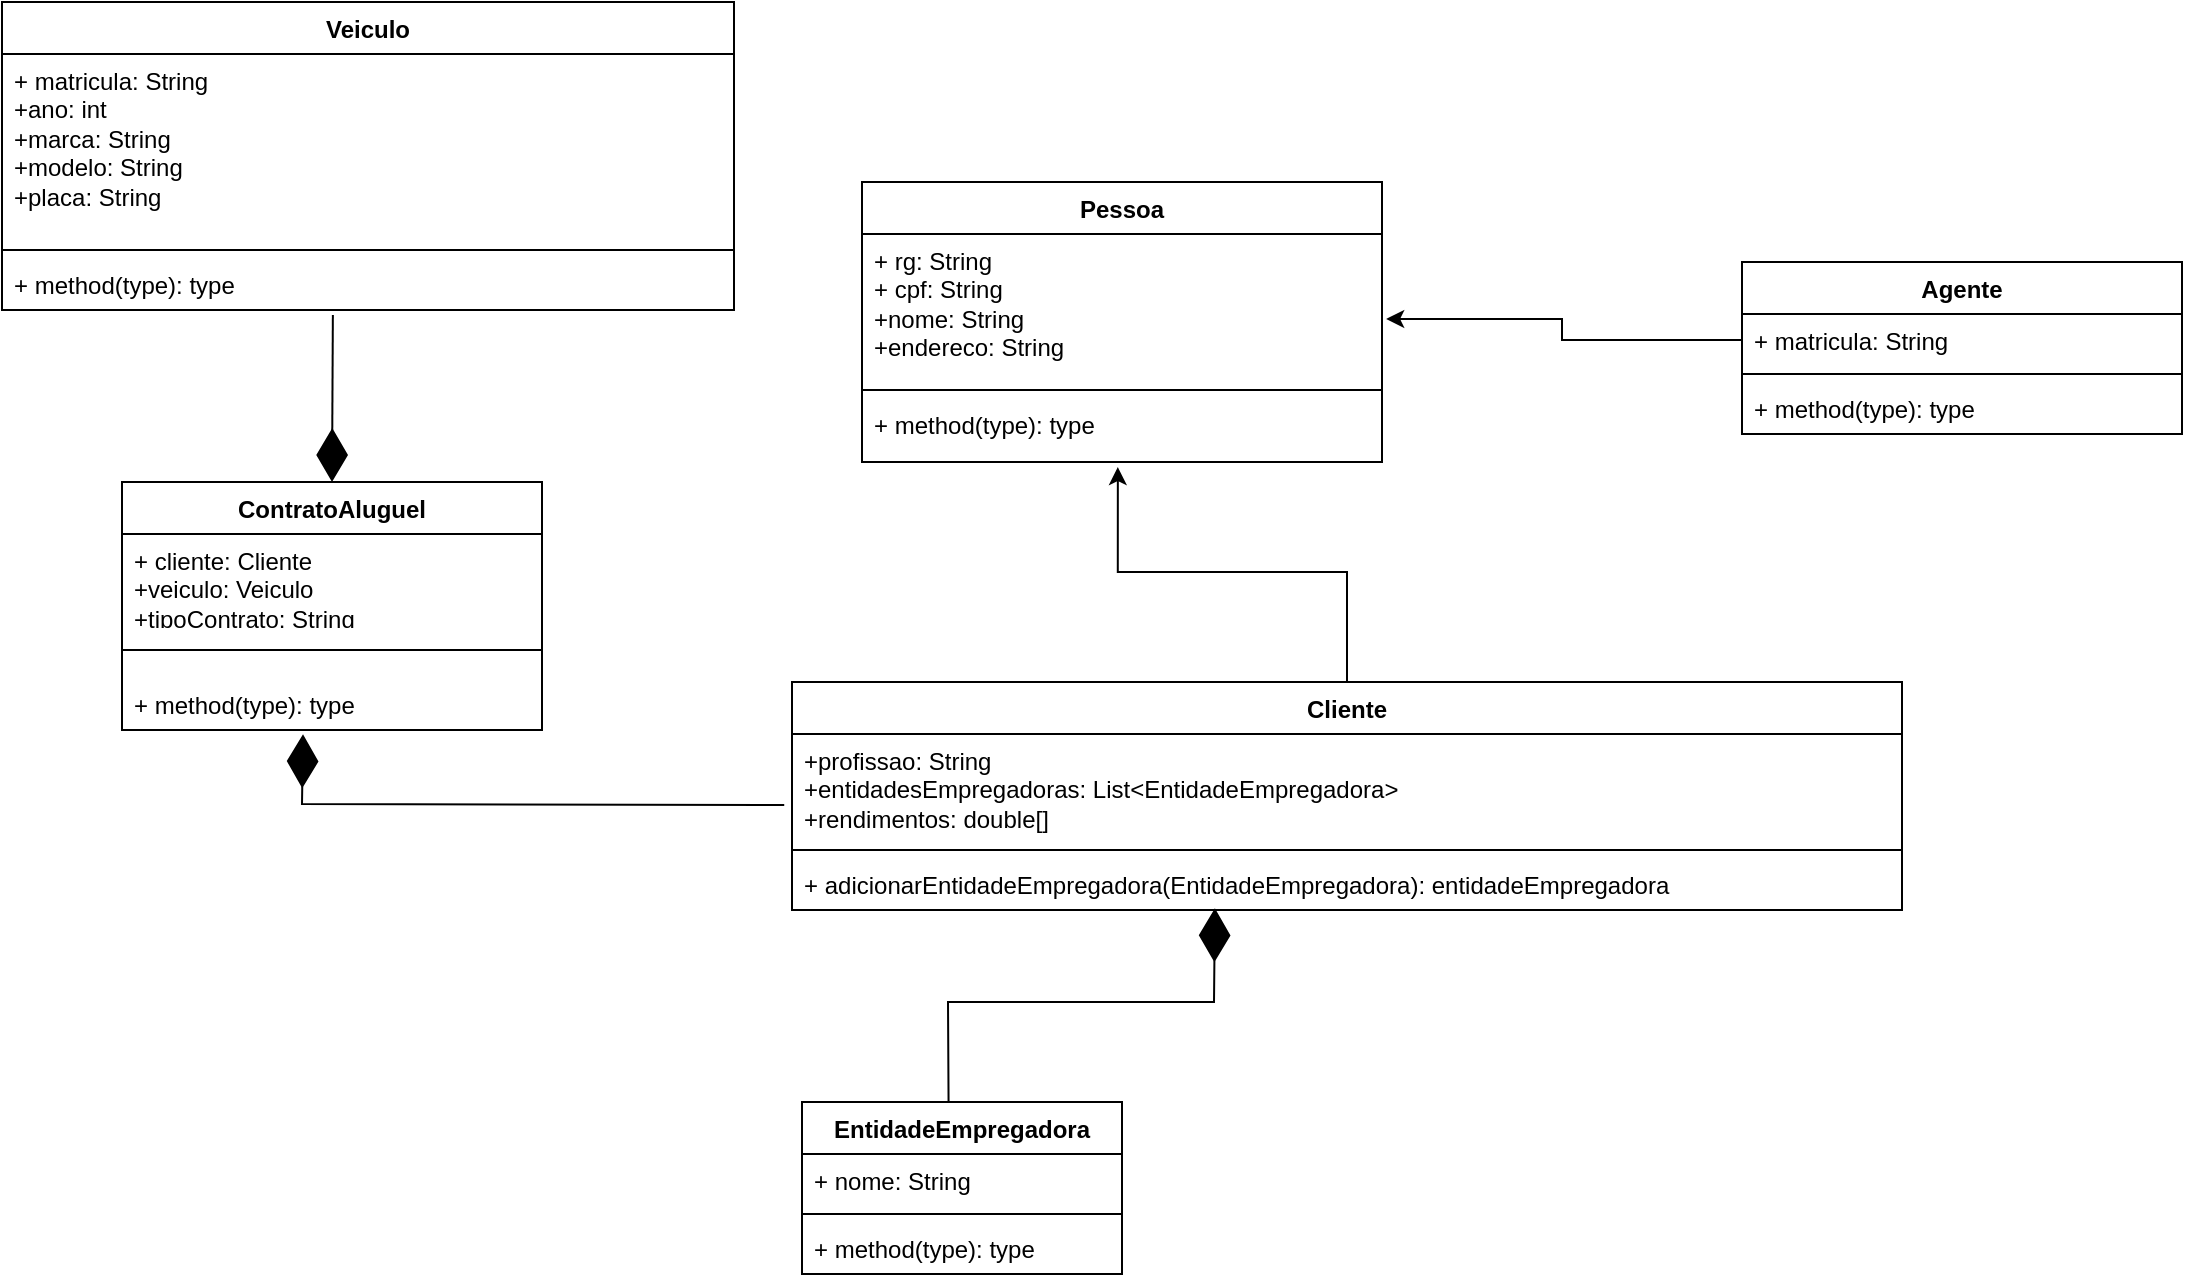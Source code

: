 <mxfile version="21.7.4" type="device">
  <diagram id="C5RBs43oDa-KdzZeNtuy" name="Page-1">
    <mxGraphModel dx="2336" dy="823" grid="1" gridSize="10" guides="1" tooltips="1" connect="1" arrows="1" fold="1" page="1" pageScale="1" pageWidth="827" pageHeight="1169" math="0" shadow="0">
      <root>
        <mxCell id="WIyWlLk6GJQsqaUBKTNV-0" />
        <mxCell id="WIyWlLk6GJQsqaUBKTNV-1" parent="WIyWlLk6GJQsqaUBKTNV-0" />
        <mxCell id="5C9xTrscQxAESrCp_Ek5-0" value="Pessoa" style="swimlane;fontStyle=1;align=center;verticalAlign=top;childLayout=stackLayout;horizontal=1;startSize=26;horizontalStack=0;resizeParent=1;resizeParentMax=0;resizeLast=0;collapsible=1;marginBottom=0;whiteSpace=wrap;html=1;" vertex="1" parent="WIyWlLk6GJQsqaUBKTNV-1">
          <mxGeometry x="140" y="110" width="260" height="140" as="geometry" />
        </mxCell>
        <mxCell id="5C9xTrscQxAESrCp_Ek5-1" value="+ rg: String&lt;br&gt;+ cpf: String&lt;br&gt;+nome: String&lt;br&gt;+endereco: String" style="text;strokeColor=none;fillColor=none;align=left;verticalAlign=top;spacingLeft=4;spacingRight=4;overflow=hidden;rotatable=0;points=[[0,0.5],[1,0.5]];portConstraint=eastwest;whiteSpace=wrap;html=1;" vertex="1" parent="5C9xTrscQxAESrCp_Ek5-0">
          <mxGeometry y="26" width="260" height="74" as="geometry" />
        </mxCell>
        <mxCell id="5C9xTrscQxAESrCp_Ek5-2" value="" style="line;strokeWidth=1;fillColor=none;align=left;verticalAlign=middle;spacingTop=-1;spacingLeft=3;spacingRight=3;rotatable=0;labelPosition=right;points=[];portConstraint=eastwest;strokeColor=inherit;" vertex="1" parent="5C9xTrscQxAESrCp_Ek5-0">
          <mxGeometry y="100" width="260" height="8" as="geometry" />
        </mxCell>
        <mxCell id="5C9xTrscQxAESrCp_Ek5-3" value="+ method(type): type" style="text;strokeColor=none;fillColor=none;align=left;verticalAlign=top;spacingLeft=4;spacingRight=4;overflow=hidden;rotatable=0;points=[[0,0.5],[1,0.5]];portConstraint=eastwest;whiteSpace=wrap;html=1;" vertex="1" parent="5C9xTrscQxAESrCp_Ek5-0">
          <mxGeometry y="108" width="260" height="32" as="geometry" />
        </mxCell>
        <mxCell id="5C9xTrscQxAESrCp_Ek5-8" style="edgeStyle=orthogonalEdgeStyle;rounded=0;orthogonalLoop=1;jettySize=auto;html=1;entryX=0.492;entryY=1.08;entryDx=0;entryDy=0;entryPerimeter=0;" edge="1" parent="WIyWlLk6GJQsqaUBKTNV-1" source="5C9xTrscQxAESrCp_Ek5-4" target="5C9xTrscQxAESrCp_Ek5-3">
          <mxGeometry relative="1" as="geometry">
            <mxPoint x="270" y="280" as="targetPoint" />
            <Array as="points">
              <mxPoint x="382" y="305" />
              <mxPoint x="268" y="305" />
            </Array>
          </mxGeometry>
        </mxCell>
        <mxCell id="5C9xTrscQxAESrCp_Ek5-4" value="Cliente" style="swimlane;fontStyle=1;align=center;verticalAlign=top;childLayout=stackLayout;horizontal=1;startSize=26;horizontalStack=0;resizeParent=1;resizeParentMax=0;resizeLast=0;collapsible=1;marginBottom=0;whiteSpace=wrap;html=1;" vertex="1" parent="WIyWlLk6GJQsqaUBKTNV-1">
          <mxGeometry x="105" y="360" width="555" height="114" as="geometry" />
        </mxCell>
        <mxCell id="5C9xTrscQxAESrCp_Ek5-5" value="+profissao: String&lt;br&gt;+entidadesEmpregadoras: List&amp;lt;EntidadeEmpregadora&amp;gt;&lt;br&gt;+rendimentos: double[]" style="text;strokeColor=none;fillColor=none;align=left;verticalAlign=top;spacingLeft=4;spacingRight=4;overflow=hidden;rotatable=0;points=[[0,0.5],[1,0.5]];portConstraint=eastwest;whiteSpace=wrap;html=1;" vertex="1" parent="5C9xTrscQxAESrCp_Ek5-4">
          <mxGeometry y="26" width="555" height="54" as="geometry" />
        </mxCell>
        <mxCell id="5C9xTrscQxAESrCp_Ek5-6" value="" style="line;strokeWidth=1;fillColor=none;align=left;verticalAlign=middle;spacingTop=-1;spacingLeft=3;spacingRight=3;rotatable=0;labelPosition=right;points=[];portConstraint=eastwest;strokeColor=inherit;" vertex="1" parent="5C9xTrscQxAESrCp_Ek5-4">
          <mxGeometry y="80" width="555" height="8" as="geometry" />
        </mxCell>
        <mxCell id="5C9xTrscQxAESrCp_Ek5-7" value="+ adicionarEntidadeEmpregadora(EntidadeEmpregadora): entidadeEmpregadora" style="text;strokeColor=none;fillColor=none;align=left;verticalAlign=top;spacingLeft=4;spacingRight=4;overflow=hidden;rotatable=0;points=[[0,0.5],[1,0.5]];portConstraint=eastwest;whiteSpace=wrap;html=1;" vertex="1" parent="5C9xTrscQxAESrCp_Ek5-4">
          <mxGeometry y="88" width="555" height="26" as="geometry" />
        </mxCell>
        <mxCell id="5C9xTrscQxAESrCp_Ek5-9" value="Agente" style="swimlane;fontStyle=1;align=center;verticalAlign=top;childLayout=stackLayout;horizontal=1;startSize=26;horizontalStack=0;resizeParent=1;resizeParentMax=0;resizeLast=0;collapsible=1;marginBottom=0;whiteSpace=wrap;html=1;" vertex="1" parent="WIyWlLk6GJQsqaUBKTNV-1">
          <mxGeometry x="580" y="150" width="220" height="86" as="geometry" />
        </mxCell>
        <mxCell id="5C9xTrscQxAESrCp_Ek5-10" value="+ matricula: String" style="text;strokeColor=none;fillColor=none;align=left;verticalAlign=top;spacingLeft=4;spacingRight=4;overflow=hidden;rotatable=0;points=[[0,0.5],[1,0.5]];portConstraint=eastwest;whiteSpace=wrap;html=1;" vertex="1" parent="5C9xTrscQxAESrCp_Ek5-9">
          <mxGeometry y="26" width="220" height="26" as="geometry" />
        </mxCell>
        <mxCell id="5C9xTrscQxAESrCp_Ek5-11" value="" style="line;strokeWidth=1;fillColor=none;align=left;verticalAlign=middle;spacingTop=-1;spacingLeft=3;spacingRight=3;rotatable=0;labelPosition=right;points=[];portConstraint=eastwest;strokeColor=inherit;" vertex="1" parent="5C9xTrscQxAESrCp_Ek5-9">
          <mxGeometry y="52" width="220" height="8" as="geometry" />
        </mxCell>
        <mxCell id="5C9xTrscQxAESrCp_Ek5-12" value="+ method(type): type" style="text;strokeColor=none;fillColor=none;align=left;verticalAlign=top;spacingLeft=4;spacingRight=4;overflow=hidden;rotatable=0;points=[[0,0.5],[1,0.5]];portConstraint=eastwest;whiteSpace=wrap;html=1;" vertex="1" parent="5C9xTrscQxAESrCp_Ek5-9">
          <mxGeometry y="60" width="220" height="26" as="geometry" />
        </mxCell>
        <mxCell id="5C9xTrscQxAESrCp_Ek5-13" style="edgeStyle=orthogonalEdgeStyle;rounded=0;orthogonalLoop=1;jettySize=auto;html=1;entryX=1.008;entryY=0.574;entryDx=0;entryDy=0;entryPerimeter=0;" edge="1" parent="WIyWlLk6GJQsqaUBKTNV-1" source="5C9xTrscQxAESrCp_Ek5-10" target="5C9xTrscQxAESrCp_Ek5-1">
          <mxGeometry relative="1" as="geometry" />
        </mxCell>
        <mxCell id="5C9xTrscQxAESrCp_Ek5-14" value="EntidadeEmpregadora" style="swimlane;fontStyle=1;align=center;verticalAlign=top;childLayout=stackLayout;horizontal=1;startSize=26;horizontalStack=0;resizeParent=1;resizeParentMax=0;resizeLast=0;collapsible=1;marginBottom=0;whiteSpace=wrap;html=1;" vertex="1" parent="WIyWlLk6GJQsqaUBKTNV-1">
          <mxGeometry x="110" y="570" width="160" height="86" as="geometry" />
        </mxCell>
        <mxCell id="5C9xTrscQxAESrCp_Ek5-15" value="+ nome: String" style="text;strokeColor=none;fillColor=none;align=left;verticalAlign=top;spacingLeft=4;spacingRight=4;overflow=hidden;rotatable=0;points=[[0,0.5],[1,0.5]];portConstraint=eastwest;whiteSpace=wrap;html=1;" vertex="1" parent="5C9xTrscQxAESrCp_Ek5-14">
          <mxGeometry y="26" width="160" height="26" as="geometry" />
        </mxCell>
        <mxCell id="5C9xTrscQxAESrCp_Ek5-16" value="" style="line;strokeWidth=1;fillColor=none;align=left;verticalAlign=middle;spacingTop=-1;spacingLeft=3;spacingRight=3;rotatable=0;labelPosition=right;points=[];portConstraint=eastwest;strokeColor=inherit;" vertex="1" parent="5C9xTrscQxAESrCp_Ek5-14">
          <mxGeometry y="52" width="160" height="8" as="geometry" />
        </mxCell>
        <mxCell id="5C9xTrscQxAESrCp_Ek5-17" value="+ method(type): type" style="text;strokeColor=none;fillColor=none;align=left;verticalAlign=top;spacingLeft=4;spacingRight=4;overflow=hidden;rotatable=0;points=[[0,0.5],[1,0.5]];portConstraint=eastwest;whiteSpace=wrap;html=1;" vertex="1" parent="5C9xTrscQxAESrCp_Ek5-14">
          <mxGeometry y="60" width="160" height="26" as="geometry" />
        </mxCell>
        <mxCell id="5C9xTrscQxAESrCp_Ek5-18" value="" style="endArrow=diamondThin;endFill=1;endSize=24;html=1;rounded=0;exitX=0.458;exitY=0.003;exitDx=0;exitDy=0;exitPerimeter=0;entryX=0.381;entryY=0.968;entryDx=0;entryDy=0;entryPerimeter=0;" edge="1" parent="WIyWlLk6GJQsqaUBKTNV-1" source="5C9xTrscQxAESrCp_Ek5-14" target="5C9xTrscQxAESrCp_Ek5-7">
          <mxGeometry width="160" relative="1" as="geometry">
            <mxPoint x="210" y="500" as="sourcePoint" />
            <mxPoint x="180" y="490" as="targetPoint" />
            <Array as="points">
              <mxPoint x="183" y="520" />
              <mxPoint x="316" y="520" />
            </Array>
          </mxGeometry>
        </mxCell>
        <mxCell id="5C9xTrscQxAESrCp_Ek5-19" value="Veiculo" style="swimlane;fontStyle=1;align=center;verticalAlign=top;childLayout=stackLayout;horizontal=1;startSize=26;horizontalStack=0;resizeParent=1;resizeParentMax=0;resizeLast=0;collapsible=1;marginBottom=0;whiteSpace=wrap;html=1;" vertex="1" parent="WIyWlLk6GJQsqaUBKTNV-1">
          <mxGeometry x="-290" y="20" width="366" height="154" as="geometry" />
        </mxCell>
        <mxCell id="5C9xTrscQxAESrCp_Ek5-20" value="+ matricula: String&lt;br&gt;+ano: int&lt;br&gt;+marca: String&lt;br&gt;+modelo: String&lt;br&gt;+placa: String" style="text;strokeColor=none;fillColor=none;align=left;verticalAlign=top;spacingLeft=4;spacingRight=4;overflow=hidden;rotatable=0;points=[[0,0.5],[1,0.5]];portConstraint=eastwest;whiteSpace=wrap;html=1;" vertex="1" parent="5C9xTrscQxAESrCp_Ek5-19">
          <mxGeometry y="26" width="366" height="94" as="geometry" />
        </mxCell>
        <mxCell id="5C9xTrscQxAESrCp_Ek5-21" value="" style="line;strokeWidth=1;fillColor=none;align=left;verticalAlign=middle;spacingTop=-1;spacingLeft=3;spacingRight=3;rotatable=0;labelPosition=right;points=[];portConstraint=eastwest;strokeColor=inherit;" vertex="1" parent="5C9xTrscQxAESrCp_Ek5-19">
          <mxGeometry y="120" width="366" height="8" as="geometry" />
        </mxCell>
        <mxCell id="5C9xTrscQxAESrCp_Ek5-22" value="+ method(type): type" style="text;strokeColor=none;fillColor=none;align=left;verticalAlign=top;spacingLeft=4;spacingRight=4;overflow=hidden;rotatable=0;points=[[0,0.5],[1,0.5]];portConstraint=eastwest;whiteSpace=wrap;html=1;" vertex="1" parent="5C9xTrscQxAESrCp_Ek5-19">
          <mxGeometry y="128" width="366" height="26" as="geometry" />
        </mxCell>
        <mxCell id="5C9xTrscQxAESrCp_Ek5-23" value="ContratoAluguel" style="swimlane;fontStyle=1;align=center;verticalAlign=top;childLayout=stackLayout;horizontal=1;startSize=26;horizontalStack=0;resizeParent=1;resizeParentMax=0;resizeLast=0;collapsible=1;marginBottom=0;whiteSpace=wrap;html=1;" vertex="1" parent="WIyWlLk6GJQsqaUBKTNV-1">
          <mxGeometry x="-230" y="260" width="210" height="124" as="geometry" />
        </mxCell>
        <mxCell id="5C9xTrscQxAESrCp_Ek5-24" value="+ cliente: Cliente&lt;br&gt;+veiculo: Veiculo&lt;br&gt;+tipoContrato: String" style="text;strokeColor=none;fillColor=none;align=left;verticalAlign=top;spacingLeft=4;spacingRight=4;overflow=hidden;rotatable=0;points=[[0,0.5],[1,0.5]];portConstraint=eastwest;whiteSpace=wrap;html=1;" vertex="1" parent="5C9xTrscQxAESrCp_Ek5-23">
          <mxGeometry y="26" width="210" height="44" as="geometry" />
        </mxCell>
        <mxCell id="5C9xTrscQxAESrCp_Ek5-25" value="" style="line;strokeWidth=1;fillColor=none;align=left;verticalAlign=middle;spacingTop=-1;spacingLeft=3;spacingRight=3;rotatable=0;labelPosition=right;points=[];portConstraint=eastwest;strokeColor=inherit;" vertex="1" parent="5C9xTrscQxAESrCp_Ek5-23">
          <mxGeometry y="70" width="210" height="28" as="geometry" />
        </mxCell>
        <mxCell id="5C9xTrscQxAESrCp_Ek5-26" value="+ method(type): type" style="text;strokeColor=none;fillColor=none;align=left;verticalAlign=top;spacingLeft=4;spacingRight=4;overflow=hidden;rotatable=0;points=[[0,0.5],[1,0.5]];portConstraint=eastwest;whiteSpace=wrap;html=1;" vertex="1" parent="5C9xTrscQxAESrCp_Ek5-23">
          <mxGeometry y="98" width="210" height="26" as="geometry" />
        </mxCell>
        <mxCell id="5C9xTrscQxAESrCp_Ek5-28" value="" style="endArrow=diamondThin;endFill=1;endSize=24;html=1;rounded=0;exitX=0.452;exitY=1.097;exitDx=0;exitDy=0;exitPerimeter=0;entryX=0.5;entryY=0;entryDx=0;entryDy=0;" edge="1" parent="WIyWlLk6GJQsqaUBKTNV-1" source="5C9xTrscQxAESrCp_Ek5-22" target="5C9xTrscQxAESrCp_Ek5-23">
          <mxGeometry width="160" relative="1" as="geometry">
            <mxPoint x="-110" y="220" as="sourcePoint" />
            <mxPoint x="50" y="220" as="targetPoint" />
          </mxGeometry>
        </mxCell>
        <mxCell id="5C9xTrscQxAESrCp_Ek5-27" value="" style="endArrow=diamondThin;endFill=1;endSize=24;html=1;rounded=0;entryX=0.431;entryY=1.083;entryDx=0;entryDy=0;entryPerimeter=0;exitX=-0.007;exitY=0.657;exitDx=0;exitDy=0;exitPerimeter=0;" edge="1" parent="WIyWlLk6GJQsqaUBKTNV-1" source="5C9xTrscQxAESrCp_Ek5-5" target="5C9xTrscQxAESrCp_Ek5-26">
          <mxGeometry width="160" relative="1" as="geometry">
            <mxPoint x="-130" y="170" as="sourcePoint" />
            <mxPoint x="30" y="170" as="targetPoint" />
            <Array as="points">
              <mxPoint x="-140" y="421" />
            </Array>
          </mxGeometry>
        </mxCell>
      </root>
    </mxGraphModel>
  </diagram>
</mxfile>
